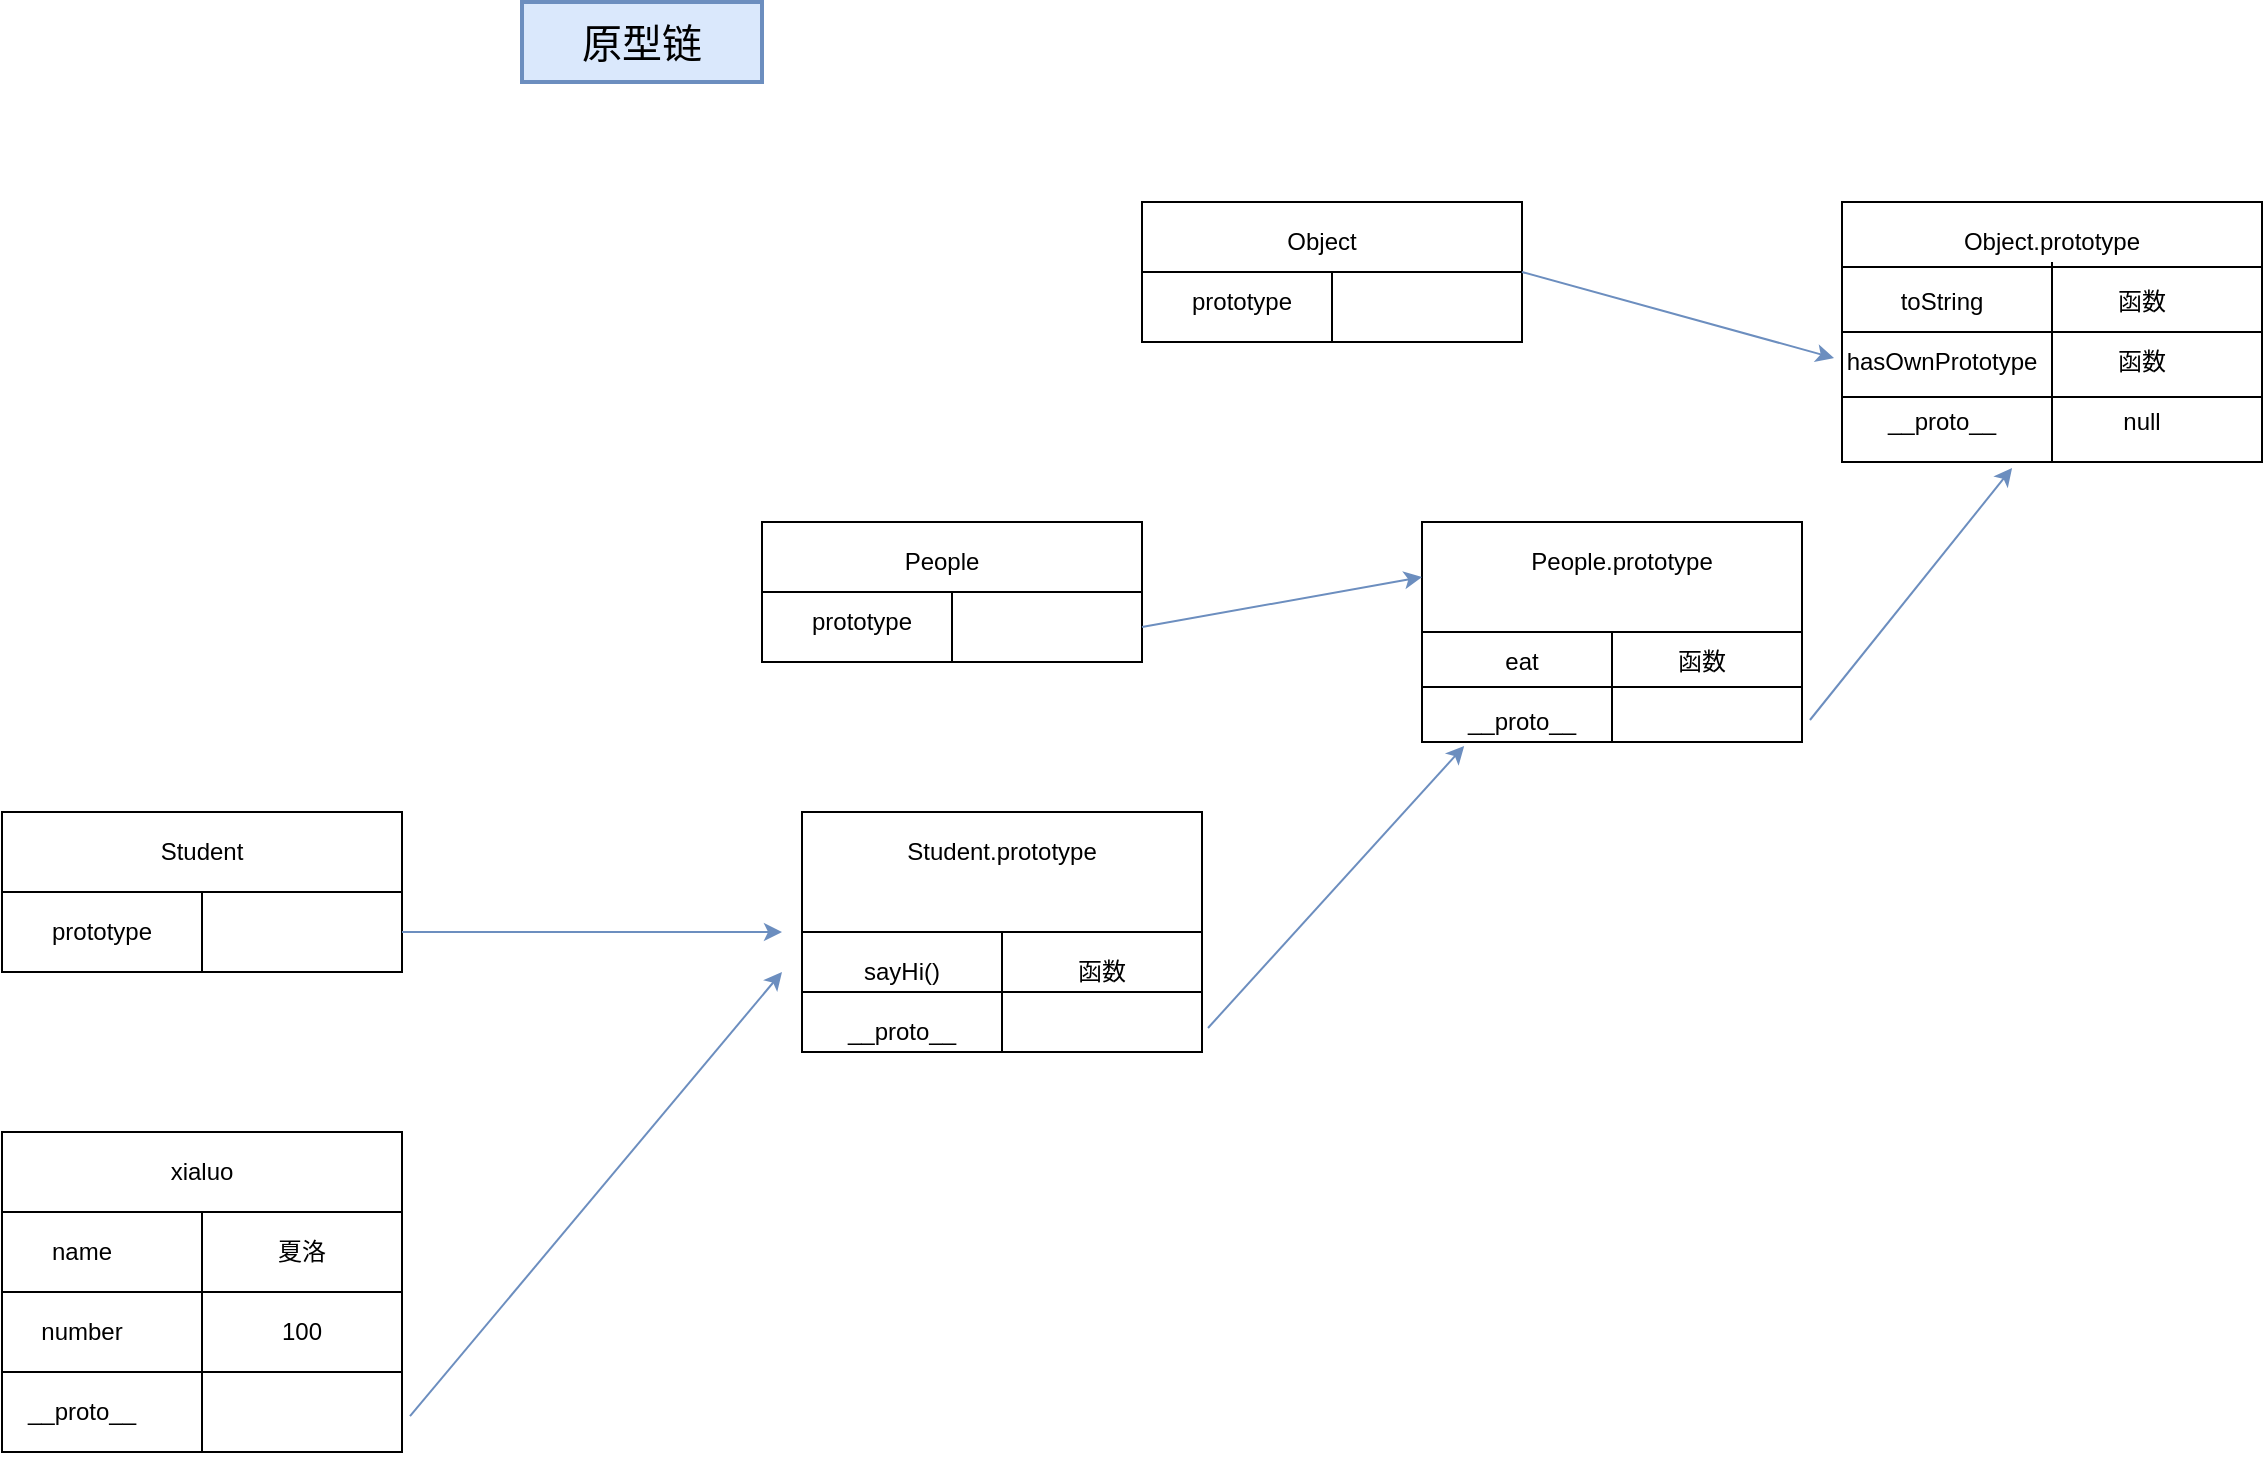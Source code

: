 <mxfile version="13.6.2" type="device"><diagram id="J4y44xfy4TAPolCanmD6" name="Page-1"><mxGraphModel dx="1195" dy="789" grid="1" gridSize="10" guides="1" tooltips="1" connect="1" arrows="1" fold="1" page="1" pageScale="1" pageWidth="827" pageHeight="1169" math="0" shadow="0"><root><mxCell id="0"/><mxCell id="1" parent="0"/><mxCell id="bfAgg4lfnI6gdibFezti-1" value="" style="rounded=0;whiteSpace=wrap;html=1;" parent="1" vertex="1"><mxGeometry x="70" y="425" width="200" height="80" as="geometry"/></mxCell><mxCell id="bfAgg4lfnI6gdibFezti-2" value="" style="endArrow=none;html=1;exitX=0;exitY=0.5;exitDx=0;exitDy=0;entryX=1;entryY=0.5;entryDx=0;entryDy=0;" parent="1" source="bfAgg4lfnI6gdibFezti-1" target="bfAgg4lfnI6gdibFezti-1" edge="1"><mxGeometry width="50" height="50" relative="1" as="geometry"><mxPoint x="380" y="795" as="sourcePoint"/><mxPoint x="430" y="745" as="targetPoint"/></mxGeometry></mxCell><mxCell id="bfAgg4lfnI6gdibFezti-3" value="" style="endArrow=none;html=1;entryX=0.5;entryY=1;entryDx=0;entryDy=0;" parent="1" target="bfAgg4lfnI6gdibFezti-1" edge="1"><mxGeometry width="50" height="50" relative="1" as="geometry"><mxPoint x="170" y="465" as="sourcePoint"/><mxPoint x="430" y="745" as="targetPoint"/></mxGeometry></mxCell><mxCell id="bfAgg4lfnI6gdibFezti-4" value="Student" style="text;html=1;strokeColor=none;fillColor=none;align=center;verticalAlign=middle;whiteSpace=wrap;rounded=0;" parent="1" vertex="1"><mxGeometry x="150" y="435" width="40" height="20" as="geometry"/></mxCell><mxCell id="bfAgg4lfnI6gdibFezti-6" value="prototype" style="text;html=1;strokeColor=none;fillColor=none;align=center;verticalAlign=middle;whiteSpace=wrap;rounded=0;" parent="1" vertex="1"><mxGeometry x="100" y="475" width="40" height="20" as="geometry"/></mxCell><mxCell id="bfAgg4lfnI6gdibFezti-7" value="" style="rounded=0;whiteSpace=wrap;html=1;" parent="1" vertex="1"><mxGeometry x="70" y="585" width="200" height="160" as="geometry"/></mxCell><mxCell id="bfAgg4lfnI6gdibFezti-8" value="" style="endArrow=none;html=1;entryX=1;entryY=0.25;entryDx=0;entryDy=0;exitX=0;exitY=0.25;exitDx=0;exitDy=0;" parent="1" source="bfAgg4lfnI6gdibFezti-7" target="bfAgg4lfnI6gdibFezti-7" edge="1"><mxGeometry width="50" height="50" relative="1" as="geometry"><mxPoint x="380" y="795" as="sourcePoint"/><mxPoint x="430" y="745" as="targetPoint"/></mxGeometry></mxCell><mxCell id="bfAgg4lfnI6gdibFezti-9" value="" style="endArrow=none;html=1;exitX=0;exitY=0.5;exitDx=0;exitDy=0;entryX=1;entryY=0.5;entryDx=0;entryDy=0;" parent="1" source="bfAgg4lfnI6gdibFezti-7" target="bfAgg4lfnI6gdibFezti-7" edge="1"><mxGeometry width="50" height="50" relative="1" as="geometry"><mxPoint x="380" y="795" as="sourcePoint"/><mxPoint x="430" y="745" as="targetPoint"/></mxGeometry></mxCell><mxCell id="bfAgg4lfnI6gdibFezti-10" value="" style="endArrow=none;html=1;exitX=0;exitY=0.75;exitDx=0;exitDy=0;entryX=1;entryY=0.75;entryDx=0;entryDy=0;" parent="1" source="bfAgg4lfnI6gdibFezti-7" target="bfAgg4lfnI6gdibFezti-7" edge="1"><mxGeometry width="50" height="50" relative="1" as="geometry"><mxPoint x="380" y="795" as="sourcePoint"/><mxPoint x="430" y="745" as="targetPoint"/></mxGeometry></mxCell><mxCell id="bfAgg4lfnI6gdibFezti-11" value="" style="endArrow=none;html=1;entryX=0.5;entryY=1;entryDx=0;entryDy=0;" parent="1" target="bfAgg4lfnI6gdibFezti-7" edge="1"><mxGeometry width="50" height="50" relative="1" as="geometry"><mxPoint x="170" y="625" as="sourcePoint"/><mxPoint x="430" y="745" as="targetPoint"/></mxGeometry></mxCell><mxCell id="bfAgg4lfnI6gdibFezti-12" value="name" style="text;html=1;strokeColor=none;fillColor=none;align=center;verticalAlign=middle;whiteSpace=wrap;rounded=0;" parent="1" vertex="1"><mxGeometry x="90" y="635" width="40" height="20" as="geometry"/></mxCell><mxCell id="bfAgg4lfnI6gdibFezti-13" value="100" style="text;html=1;strokeColor=none;fillColor=none;align=center;verticalAlign=middle;whiteSpace=wrap;rounded=0;" parent="1" vertex="1"><mxGeometry x="200" y="675" width="40" height="20" as="geometry"/></mxCell><mxCell id="bfAgg4lfnI6gdibFezti-14" value="number" style="text;html=1;strokeColor=none;fillColor=none;align=center;verticalAlign=middle;whiteSpace=wrap;rounded=0;" parent="1" vertex="1"><mxGeometry x="90" y="675" width="40" height="20" as="geometry"/></mxCell><mxCell id="bfAgg4lfnI6gdibFezti-15" value="__proto__" style="text;html=1;strokeColor=none;fillColor=none;align=center;verticalAlign=middle;whiteSpace=wrap;rounded=0;" parent="1" vertex="1"><mxGeometry x="90" y="715" width="40" height="20" as="geometry"/></mxCell><mxCell id="bfAgg4lfnI6gdibFezti-16" value="夏洛" style="text;html=1;strokeColor=none;fillColor=none;align=center;verticalAlign=middle;whiteSpace=wrap;rounded=0;" parent="1" vertex="1"><mxGeometry x="200" y="635" width="40" height="20" as="geometry"/></mxCell><mxCell id="bfAgg4lfnI6gdibFezti-17" value="xialuo" style="text;html=1;strokeColor=none;fillColor=none;align=center;verticalAlign=middle;whiteSpace=wrap;rounded=0;" parent="1" vertex="1"><mxGeometry x="150" y="595" width="40" height="20" as="geometry"/></mxCell><mxCell id="bfAgg4lfnI6gdibFezti-19" value="" style="rounded=0;whiteSpace=wrap;html=1;" parent="1" vertex="1"><mxGeometry x="470" y="425" width="200" height="120" as="geometry"/></mxCell><mxCell id="bfAgg4lfnI6gdibFezti-20" value="" style="endArrow=none;html=1;exitX=0;exitY=0.5;exitDx=0;exitDy=0;entryX=1;entryY=0.5;entryDx=0;entryDy=0;" parent="1" source="bfAgg4lfnI6gdibFezti-19" target="bfAgg4lfnI6gdibFezti-19" edge="1"><mxGeometry width="50" height="50" relative="1" as="geometry"><mxPoint x="380" y="795" as="sourcePoint"/><mxPoint x="430" y="745" as="targetPoint"/></mxGeometry></mxCell><mxCell id="bfAgg4lfnI6gdibFezti-22" value="Student.prototype" style="text;html=1;strokeColor=none;fillColor=none;align=center;verticalAlign=middle;whiteSpace=wrap;rounded=0;" parent="1" vertex="1"><mxGeometry x="550" y="435" width="40" height="20" as="geometry"/></mxCell><mxCell id="bfAgg4lfnI6gdibFezti-23" value="sayHi()" style="text;html=1;strokeColor=none;fillColor=none;align=center;verticalAlign=middle;whiteSpace=wrap;rounded=0;" parent="1" vertex="1"><mxGeometry x="500" y="495" width="40" height="20" as="geometry"/></mxCell><mxCell id="bfAgg4lfnI6gdibFezti-24" value="函数" style="text;html=1;strokeColor=none;fillColor=none;align=center;verticalAlign=middle;whiteSpace=wrap;rounded=0;" parent="1" vertex="1"><mxGeometry x="600" y="495" width="40" height="20" as="geometry"/></mxCell><mxCell id="bfAgg4lfnI6gdibFezti-25" value="" style="endArrow=classic;html=1;exitX=1;exitY=0.75;exitDx=0;exitDy=0;fillColor=#dae8fc;strokeColor=#6c8ebf;" parent="1" source="bfAgg4lfnI6gdibFezti-1" edge="1"><mxGeometry width="50" height="50" relative="1" as="geometry"><mxPoint x="380" y="795" as="sourcePoint"/><mxPoint x="460" y="485" as="targetPoint"/><Array as="points"><mxPoint x="450" y="485"/></Array></mxGeometry></mxCell><mxCell id="bfAgg4lfnI6gdibFezti-26" value="" style="endArrow=classic;html=1;exitX=1.02;exitY=0.888;exitDx=0;exitDy=0;exitPerimeter=0;fillColor=#dae8fc;strokeColor=#6c8ebf;" parent="1" source="bfAgg4lfnI6gdibFezti-7" edge="1"><mxGeometry width="50" height="50" relative="1" as="geometry"><mxPoint x="380" y="795" as="sourcePoint"/><mxPoint x="460" y="505" as="targetPoint"/></mxGeometry></mxCell><mxCell id="bfAgg4lfnI6gdibFezti-27" value="&lt;font style=&quot;font-size: 20px&quot;&gt;原型链&lt;/font&gt;" style="text;html=1;strokeColor=#6c8ebf;fillColor=#dae8fc;align=center;verticalAlign=middle;whiteSpace=wrap;rounded=0;strokeWidth=2;" parent="1" vertex="1"><mxGeometry x="330" y="20" width="120" height="40" as="geometry"/></mxCell><mxCell id="yiSJoBGTwhH8USsTClnW-2" value="" style="rounded=0;whiteSpace=wrap;html=1;" vertex="1" parent="1"><mxGeometry x="780" y="280" width="190" height="110" as="geometry"/></mxCell><mxCell id="yiSJoBGTwhH8USsTClnW-3" value="" style="endArrow=none;html=1;exitX=0;exitY=0.5;exitDx=0;exitDy=0;entryX=1;entryY=0.5;entryDx=0;entryDy=0;" edge="1" parent="1" source="yiSJoBGTwhH8USsTClnW-2" target="yiSJoBGTwhH8USsTClnW-2"><mxGeometry width="50" height="50" relative="1" as="geometry"><mxPoint x="390" y="540" as="sourcePoint"/><mxPoint x="440" y="490" as="targetPoint"/></mxGeometry></mxCell><mxCell id="yiSJoBGTwhH8USsTClnW-4" value="" style="endArrow=none;html=1;exitX=0.5;exitY=1;exitDx=0;exitDy=0;" edge="1" parent="1" source="yiSJoBGTwhH8USsTClnW-2"><mxGeometry width="50" height="50" relative="1" as="geometry"><mxPoint x="410" y="540" as="sourcePoint"/><mxPoint x="875" y="335" as="targetPoint"/></mxGeometry></mxCell><mxCell id="yiSJoBGTwhH8USsTClnW-5" value="People.prototype" style="text;html=1;strokeColor=none;fillColor=none;align=center;verticalAlign=middle;whiteSpace=wrap;rounded=0;" vertex="1" parent="1"><mxGeometry x="860" y="290" width="40" height="20" as="geometry"/></mxCell><mxCell id="yiSJoBGTwhH8USsTClnW-6" value="eat" style="text;html=1;strokeColor=none;fillColor=none;align=center;verticalAlign=middle;whiteSpace=wrap;rounded=0;" vertex="1" parent="1"><mxGeometry x="810" y="340" width="40" height="20" as="geometry"/></mxCell><mxCell id="yiSJoBGTwhH8USsTClnW-8" value="函数" style="text;html=1;strokeColor=none;fillColor=none;align=center;verticalAlign=middle;whiteSpace=wrap;rounded=0;" vertex="1" parent="1"><mxGeometry x="900" y="340" width="40" height="20" as="geometry"/></mxCell><mxCell id="yiSJoBGTwhH8USsTClnW-9" value="" style="endArrow=none;html=1;exitX=0;exitY=0.75;exitDx=0;exitDy=0;entryX=1;entryY=0.75;entryDx=0;entryDy=0;" edge="1" parent="1" source="bfAgg4lfnI6gdibFezti-19" target="bfAgg4lfnI6gdibFezti-19"><mxGeometry width="50" height="50" relative="1" as="geometry"><mxPoint x="400" y="685" as="sourcePoint"/><mxPoint x="450" y="635" as="targetPoint"/></mxGeometry></mxCell><mxCell id="yiSJoBGTwhH8USsTClnW-10" value="" style="endArrow=none;html=1;entryX=0.5;entryY=1;entryDx=0;entryDy=0;" edge="1" parent="1" target="bfAgg4lfnI6gdibFezti-19"><mxGeometry width="50" height="50" relative="1" as="geometry"><mxPoint x="570" y="485" as="sourcePoint"/><mxPoint x="450" y="635" as="targetPoint"/></mxGeometry></mxCell><mxCell id="yiSJoBGTwhH8USsTClnW-11" value="__proto__" style="text;html=1;strokeColor=none;fillColor=none;align=center;verticalAlign=middle;whiteSpace=wrap;rounded=0;" vertex="1" parent="1"><mxGeometry x="500" y="525" width="40" height="20" as="geometry"/></mxCell><mxCell id="yiSJoBGTwhH8USsTClnW-13" value="" style="endArrow=classic;html=1;entryX=0.111;entryY=1.018;entryDx=0;entryDy=0;exitX=1.015;exitY=0.9;exitDx=0;exitDy=0;exitPerimeter=0;fillColor=#dae8fc;strokeColor=#6c8ebf;entryPerimeter=0;" edge="1" parent="1" source="bfAgg4lfnI6gdibFezti-19" target="yiSJoBGTwhH8USsTClnW-2"><mxGeometry width="50" height="50" relative="1" as="geometry"><mxPoint x="672" y="584.04" as="sourcePoint"/><mxPoint x="460" y="490" as="targetPoint"/></mxGeometry></mxCell><mxCell id="yiSJoBGTwhH8USsTClnW-15" value="" style="rounded=0;whiteSpace=wrap;html=1;" vertex="1" parent="1"><mxGeometry x="450" y="280" width="190" height="70" as="geometry"/></mxCell><mxCell id="yiSJoBGTwhH8USsTClnW-16" value="" style="endArrow=none;html=1;entryX=1;entryY=0.5;entryDx=0;entryDy=0;exitX=0;exitY=0.5;exitDx=0;exitDy=0;" edge="1" parent="1" source="yiSJoBGTwhH8USsTClnW-15" target="yiSJoBGTwhH8USsTClnW-15"><mxGeometry width="50" height="50" relative="1" as="geometry"><mxPoint x="-20" y="380" as="sourcePoint"/><mxPoint x="30" y="330" as="targetPoint"/></mxGeometry></mxCell><mxCell id="yiSJoBGTwhH8USsTClnW-17" value="" style="endArrow=none;html=1;exitX=0.5;exitY=1;exitDx=0;exitDy=0;" edge="1" parent="1" source="yiSJoBGTwhH8USsTClnW-15"><mxGeometry width="50" height="50" relative="1" as="geometry"><mxPoint x="-20" y="380" as="sourcePoint"/><mxPoint x="545" y="315" as="targetPoint"/></mxGeometry></mxCell><mxCell id="yiSJoBGTwhH8USsTClnW-18" value="prototype" style="text;html=1;strokeColor=none;fillColor=none;align=center;verticalAlign=middle;whiteSpace=wrap;rounded=0;" vertex="1" parent="1"><mxGeometry x="480" y="320" width="40" height="20" as="geometry"/></mxCell><mxCell id="yiSJoBGTwhH8USsTClnW-19" value="People" style="text;html=1;strokeColor=none;fillColor=none;align=center;verticalAlign=middle;whiteSpace=wrap;rounded=0;" vertex="1" parent="1"><mxGeometry x="520" y="290" width="40" height="20" as="geometry"/></mxCell><mxCell id="yiSJoBGTwhH8USsTClnW-20" value="" style="endArrow=classic;html=1;entryX=0;entryY=0.25;entryDx=0;entryDy=0;fillColor=#dae8fc;strokeColor=#6c8ebf;exitX=1;exitY=0.75;exitDx=0;exitDy=0;" edge="1" parent="1" source="yiSJoBGTwhH8USsTClnW-15" target="yiSJoBGTwhH8USsTClnW-2"><mxGeometry width="50" height="50" relative="1" as="geometry"><mxPoint x="875" y="490" as="sourcePoint"/><mxPoint x="460" y="490" as="targetPoint"/></mxGeometry></mxCell><mxCell id="yiSJoBGTwhH8USsTClnW-22" value="" style="endArrow=none;html=1;entryX=1;entryY=0.75;entryDx=0;entryDy=0;exitX=0;exitY=0.75;exitDx=0;exitDy=0;" edge="1" parent="1" source="yiSJoBGTwhH8USsTClnW-2" target="yiSJoBGTwhH8USsTClnW-2"><mxGeometry width="50" height="50" relative="1" as="geometry"><mxPoint x="790" y="363" as="sourcePoint"/><mxPoint x="680" y="290" as="targetPoint"/></mxGeometry></mxCell><mxCell id="yiSJoBGTwhH8USsTClnW-23" value="__proto__" style="text;html=1;strokeColor=none;fillColor=none;align=center;verticalAlign=middle;whiteSpace=wrap;rounded=0;" vertex="1" parent="1"><mxGeometry x="810" y="370" width="40" height="20" as="geometry"/></mxCell><mxCell id="yiSJoBGTwhH8USsTClnW-24" value="" style="rounded=0;whiteSpace=wrap;html=1;" vertex="1" parent="1"><mxGeometry x="990" y="120" width="210" height="130" as="geometry"/></mxCell><mxCell id="yiSJoBGTwhH8USsTClnW-25" value="" style="endArrow=none;html=1;entryX=1;entryY=0.25;entryDx=0;entryDy=0;exitX=0;exitY=0.25;exitDx=0;exitDy=0;" edge="1" parent="1" source="yiSJoBGTwhH8USsTClnW-24" target="yiSJoBGTwhH8USsTClnW-24"><mxGeometry width="50" height="50" relative="1" as="geometry"><mxPoint x="630" y="340" as="sourcePoint"/><mxPoint x="680" y="290" as="targetPoint"/></mxGeometry></mxCell><mxCell id="yiSJoBGTwhH8USsTClnW-27" value="" style="endArrow=none;html=1;entryX=1;entryY=0.5;entryDx=0;entryDy=0;exitX=0;exitY=0.5;exitDx=0;exitDy=0;" edge="1" parent="1" source="yiSJoBGTwhH8USsTClnW-24" target="yiSJoBGTwhH8USsTClnW-24"><mxGeometry width="50" height="50" relative="1" as="geometry"><mxPoint x="630" y="340" as="sourcePoint"/><mxPoint x="680" y="290" as="targetPoint"/></mxGeometry></mxCell><mxCell id="yiSJoBGTwhH8USsTClnW-28" value="" style="endArrow=none;html=1;entryX=1;entryY=0.75;entryDx=0;entryDy=0;exitX=0;exitY=0.75;exitDx=0;exitDy=0;" edge="1" parent="1" source="yiSJoBGTwhH8USsTClnW-24" target="yiSJoBGTwhH8USsTClnW-24"><mxGeometry width="50" height="50" relative="1" as="geometry"><mxPoint x="630" y="340" as="sourcePoint"/><mxPoint x="680" y="290" as="targetPoint"/></mxGeometry></mxCell><mxCell id="yiSJoBGTwhH8USsTClnW-29" value="" style="endArrow=none;html=1;exitX=0.5;exitY=1;exitDx=0;exitDy=0;" edge="1" parent="1" source="yiSJoBGTwhH8USsTClnW-24"><mxGeometry width="50" height="50" relative="1" as="geometry"><mxPoint x="630" y="340" as="sourcePoint"/><mxPoint x="1095" y="150" as="targetPoint"/></mxGeometry></mxCell><mxCell id="yiSJoBGTwhH8USsTClnW-30" value="Object.prototype" style="text;html=1;strokeColor=none;fillColor=none;align=center;verticalAlign=middle;whiteSpace=wrap;rounded=0;" vertex="1" parent="1"><mxGeometry x="1075" y="130" width="40" height="20" as="geometry"/></mxCell><mxCell id="yiSJoBGTwhH8USsTClnW-31" value="toString" style="text;html=1;strokeColor=none;fillColor=none;align=center;verticalAlign=middle;whiteSpace=wrap;rounded=0;" vertex="1" parent="1"><mxGeometry x="1020" y="160" width="40" height="20" as="geometry"/></mxCell><mxCell id="yiSJoBGTwhH8USsTClnW-32" value="函数" style="text;html=1;strokeColor=none;fillColor=none;align=center;verticalAlign=middle;whiteSpace=wrap;rounded=0;" vertex="1" parent="1"><mxGeometry x="1120" y="160" width="40" height="20" as="geometry"/></mxCell><mxCell id="yiSJoBGTwhH8USsTClnW-33" value="hasOwnPrototype" style="text;html=1;strokeColor=none;fillColor=none;align=center;verticalAlign=middle;whiteSpace=wrap;rounded=0;" vertex="1" parent="1"><mxGeometry x="1020" y="190" width="40" height="20" as="geometry"/></mxCell><mxCell id="yiSJoBGTwhH8USsTClnW-35" value="__proto__" style="text;html=1;strokeColor=none;fillColor=none;align=center;verticalAlign=middle;whiteSpace=wrap;rounded=0;" vertex="1" parent="1"><mxGeometry x="1020" y="220" width="40" height="20" as="geometry"/></mxCell><mxCell id="yiSJoBGTwhH8USsTClnW-36" value="" style="endArrow=classic;html=1;entryX=0.405;entryY=1.023;entryDx=0;entryDy=0;entryPerimeter=0;exitX=1.021;exitY=0.9;exitDx=0;exitDy=0;exitPerimeter=0;fillColor=#dae8fc;strokeColor=#6c8ebf;" edge="1" parent="1" source="yiSJoBGTwhH8USsTClnW-2" target="yiSJoBGTwhH8USsTClnW-24"><mxGeometry width="50" height="50" relative="1" as="geometry"><mxPoint x="1000" y="390" as="sourcePoint"/><mxPoint x="680" y="290" as="targetPoint"/></mxGeometry></mxCell><mxCell id="yiSJoBGTwhH8USsTClnW-37" value="函数" style="text;html=1;strokeColor=none;fillColor=none;align=center;verticalAlign=middle;whiteSpace=wrap;rounded=0;" vertex="1" parent="1"><mxGeometry x="1120" y="190" width="40" height="20" as="geometry"/></mxCell><mxCell id="yiSJoBGTwhH8USsTClnW-38" value="null" style="text;html=1;strokeColor=none;fillColor=none;align=center;verticalAlign=middle;whiteSpace=wrap;rounded=0;" vertex="1" parent="1"><mxGeometry x="1120" y="220" width="40" height="20" as="geometry"/></mxCell><mxCell id="yiSJoBGTwhH8USsTClnW-39" value="" style="rounded=0;whiteSpace=wrap;html=1;" vertex="1" parent="1"><mxGeometry x="640" y="120" width="190" height="70" as="geometry"/></mxCell><mxCell id="yiSJoBGTwhH8USsTClnW-40" value="" style="endArrow=none;html=1;exitX=0;exitY=0.5;exitDx=0;exitDy=0;entryX=1;entryY=0.5;entryDx=0;entryDy=0;" edge="1" parent="1" source="yiSJoBGTwhH8USsTClnW-39" target="yiSJoBGTwhH8USsTClnW-39"><mxGeometry width="50" height="50" relative="1" as="geometry"><mxPoint x="630" y="340" as="sourcePoint"/><mxPoint x="680" y="290" as="targetPoint"/></mxGeometry></mxCell><mxCell id="yiSJoBGTwhH8USsTClnW-41" value="" style="endArrow=none;html=1;exitX=0.5;exitY=1;exitDx=0;exitDy=0;" edge="1" parent="1" source="yiSJoBGTwhH8USsTClnW-39"><mxGeometry width="50" height="50" relative="1" as="geometry"><mxPoint x="630" y="340" as="sourcePoint"/><mxPoint x="735" y="155" as="targetPoint"/></mxGeometry></mxCell><mxCell id="yiSJoBGTwhH8USsTClnW-42" value="Object" style="text;html=1;strokeColor=none;fillColor=none;align=center;verticalAlign=middle;whiteSpace=wrap;rounded=0;" vertex="1" parent="1"><mxGeometry x="710" y="130" width="40" height="20" as="geometry"/></mxCell><mxCell id="yiSJoBGTwhH8USsTClnW-43" value="prototype" style="text;html=1;strokeColor=none;fillColor=none;align=center;verticalAlign=middle;whiteSpace=wrap;rounded=0;" vertex="1" parent="1"><mxGeometry x="670" y="160" width="40" height="20" as="geometry"/></mxCell><mxCell id="yiSJoBGTwhH8USsTClnW-44" value="" style="endArrow=classic;html=1;entryX=-0.019;entryY=0.6;entryDx=0;entryDy=0;entryPerimeter=0;exitX=1;exitY=0.5;exitDx=0;exitDy=0;fillColor=#dae8fc;strokeColor=#6c8ebf;" edge="1" parent="1" source="yiSJoBGTwhH8USsTClnW-39" target="yiSJoBGTwhH8USsTClnW-24"><mxGeometry width="50" height="50" relative="1" as="geometry"><mxPoint x="630" y="340" as="sourcePoint"/><mxPoint x="680" y="290" as="targetPoint"/></mxGeometry></mxCell></root></mxGraphModel></diagram></mxfile>